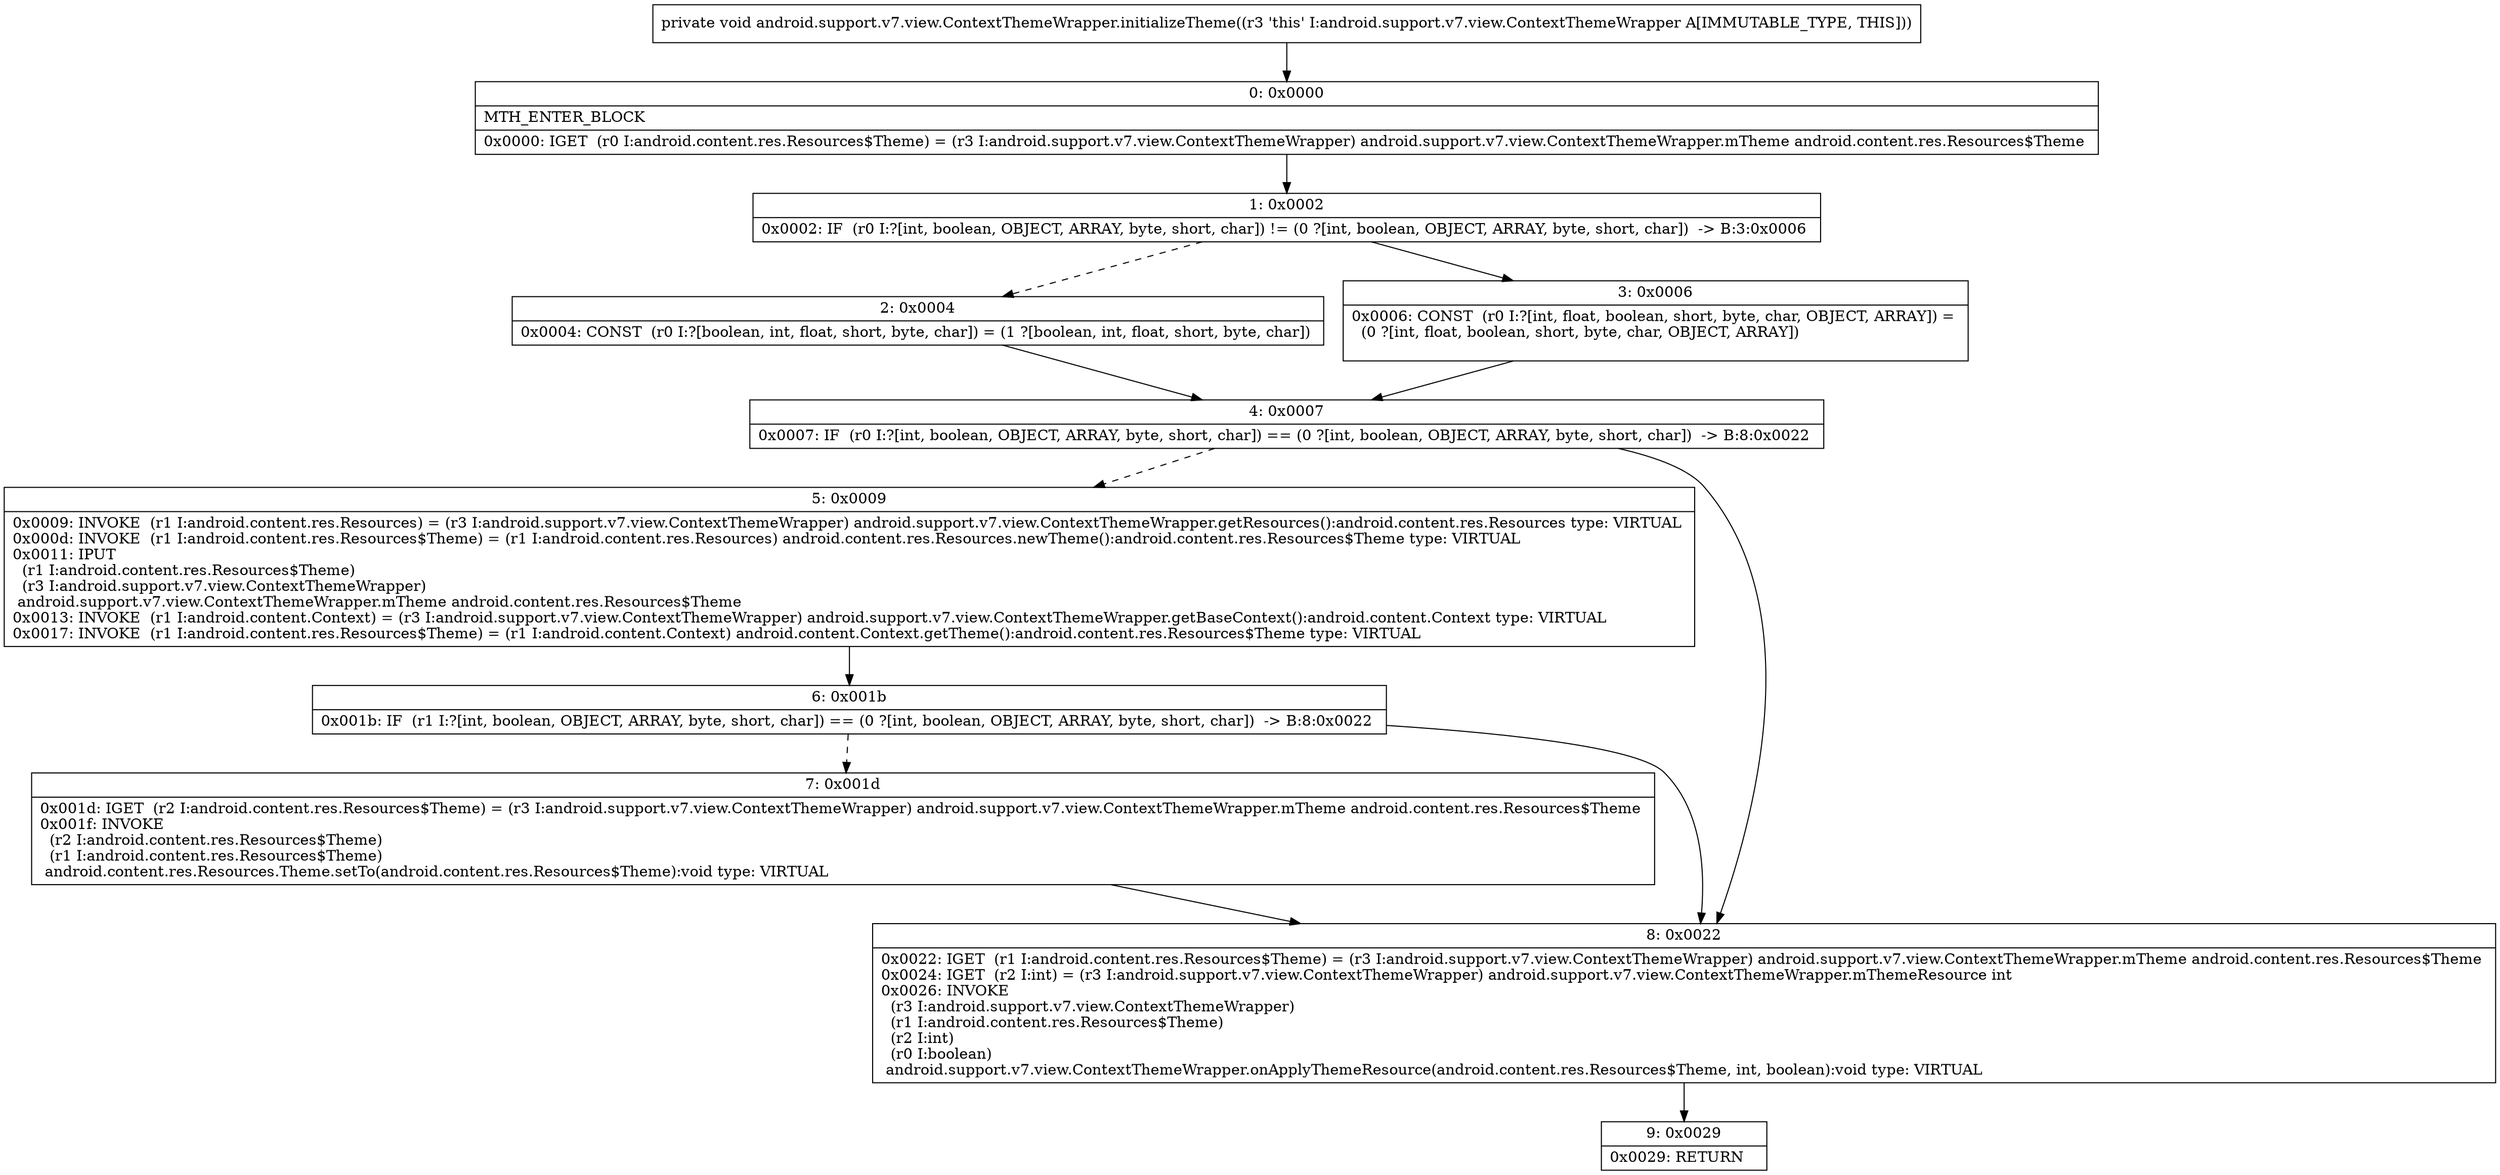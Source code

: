 digraph "CFG forandroid.support.v7.view.ContextThemeWrapper.initializeTheme()V" {
Node_0 [shape=record,label="{0\:\ 0x0000|MTH_ENTER_BLOCK\l|0x0000: IGET  (r0 I:android.content.res.Resources$Theme) = (r3 I:android.support.v7.view.ContextThemeWrapper) android.support.v7.view.ContextThemeWrapper.mTheme android.content.res.Resources$Theme \l}"];
Node_1 [shape=record,label="{1\:\ 0x0002|0x0002: IF  (r0 I:?[int, boolean, OBJECT, ARRAY, byte, short, char]) != (0 ?[int, boolean, OBJECT, ARRAY, byte, short, char])  \-\> B:3:0x0006 \l}"];
Node_2 [shape=record,label="{2\:\ 0x0004|0x0004: CONST  (r0 I:?[boolean, int, float, short, byte, char]) = (1 ?[boolean, int, float, short, byte, char]) \l}"];
Node_3 [shape=record,label="{3\:\ 0x0006|0x0006: CONST  (r0 I:?[int, float, boolean, short, byte, char, OBJECT, ARRAY]) = \l  (0 ?[int, float, boolean, short, byte, char, OBJECT, ARRAY])\l \l}"];
Node_4 [shape=record,label="{4\:\ 0x0007|0x0007: IF  (r0 I:?[int, boolean, OBJECT, ARRAY, byte, short, char]) == (0 ?[int, boolean, OBJECT, ARRAY, byte, short, char])  \-\> B:8:0x0022 \l}"];
Node_5 [shape=record,label="{5\:\ 0x0009|0x0009: INVOKE  (r1 I:android.content.res.Resources) = (r3 I:android.support.v7.view.ContextThemeWrapper) android.support.v7.view.ContextThemeWrapper.getResources():android.content.res.Resources type: VIRTUAL \l0x000d: INVOKE  (r1 I:android.content.res.Resources$Theme) = (r1 I:android.content.res.Resources) android.content.res.Resources.newTheme():android.content.res.Resources$Theme type: VIRTUAL \l0x0011: IPUT  \l  (r1 I:android.content.res.Resources$Theme)\l  (r3 I:android.support.v7.view.ContextThemeWrapper)\l android.support.v7.view.ContextThemeWrapper.mTheme android.content.res.Resources$Theme \l0x0013: INVOKE  (r1 I:android.content.Context) = (r3 I:android.support.v7.view.ContextThemeWrapper) android.support.v7.view.ContextThemeWrapper.getBaseContext():android.content.Context type: VIRTUAL \l0x0017: INVOKE  (r1 I:android.content.res.Resources$Theme) = (r1 I:android.content.Context) android.content.Context.getTheme():android.content.res.Resources$Theme type: VIRTUAL \l}"];
Node_6 [shape=record,label="{6\:\ 0x001b|0x001b: IF  (r1 I:?[int, boolean, OBJECT, ARRAY, byte, short, char]) == (0 ?[int, boolean, OBJECT, ARRAY, byte, short, char])  \-\> B:8:0x0022 \l}"];
Node_7 [shape=record,label="{7\:\ 0x001d|0x001d: IGET  (r2 I:android.content.res.Resources$Theme) = (r3 I:android.support.v7.view.ContextThemeWrapper) android.support.v7.view.ContextThemeWrapper.mTheme android.content.res.Resources$Theme \l0x001f: INVOKE  \l  (r2 I:android.content.res.Resources$Theme)\l  (r1 I:android.content.res.Resources$Theme)\l android.content.res.Resources.Theme.setTo(android.content.res.Resources$Theme):void type: VIRTUAL \l}"];
Node_8 [shape=record,label="{8\:\ 0x0022|0x0022: IGET  (r1 I:android.content.res.Resources$Theme) = (r3 I:android.support.v7.view.ContextThemeWrapper) android.support.v7.view.ContextThemeWrapper.mTheme android.content.res.Resources$Theme \l0x0024: IGET  (r2 I:int) = (r3 I:android.support.v7.view.ContextThemeWrapper) android.support.v7.view.ContextThemeWrapper.mThemeResource int \l0x0026: INVOKE  \l  (r3 I:android.support.v7.view.ContextThemeWrapper)\l  (r1 I:android.content.res.Resources$Theme)\l  (r2 I:int)\l  (r0 I:boolean)\l android.support.v7.view.ContextThemeWrapper.onApplyThemeResource(android.content.res.Resources$Theme, int, boolean):void type: VIRTUAL \l}"];
Node_9 [shape=record,label="{9\:\ 0x0029|0x0029: RETURN   \l}"];
MethodNode[shape=record,label="{private void android.support.v7.view.ContextThemeWrapper.initializeTheme((r3 'this' I:android.support.v7.view.ContextThemeWrapper A[IMMUTABLE_TYPE, THIS])) }"];
MethodNode -> Node_0;
Node_0 -> Node_1;
Node_1 -> Node_2[style=dashed];
Node_1 -> Node_3;
Node_2 -> Node_4;
Node_3 -> Node_4;
Node_4 -> Node_5[style=dashed];
Node_4 -> Node_8;
Node_5 -> Node_6;
Node_6 -> Node_7[style=dashed];
Node_6 -> Node_8;
Node_7 -> Node_8;
Node_8 -> Node_9;
}

